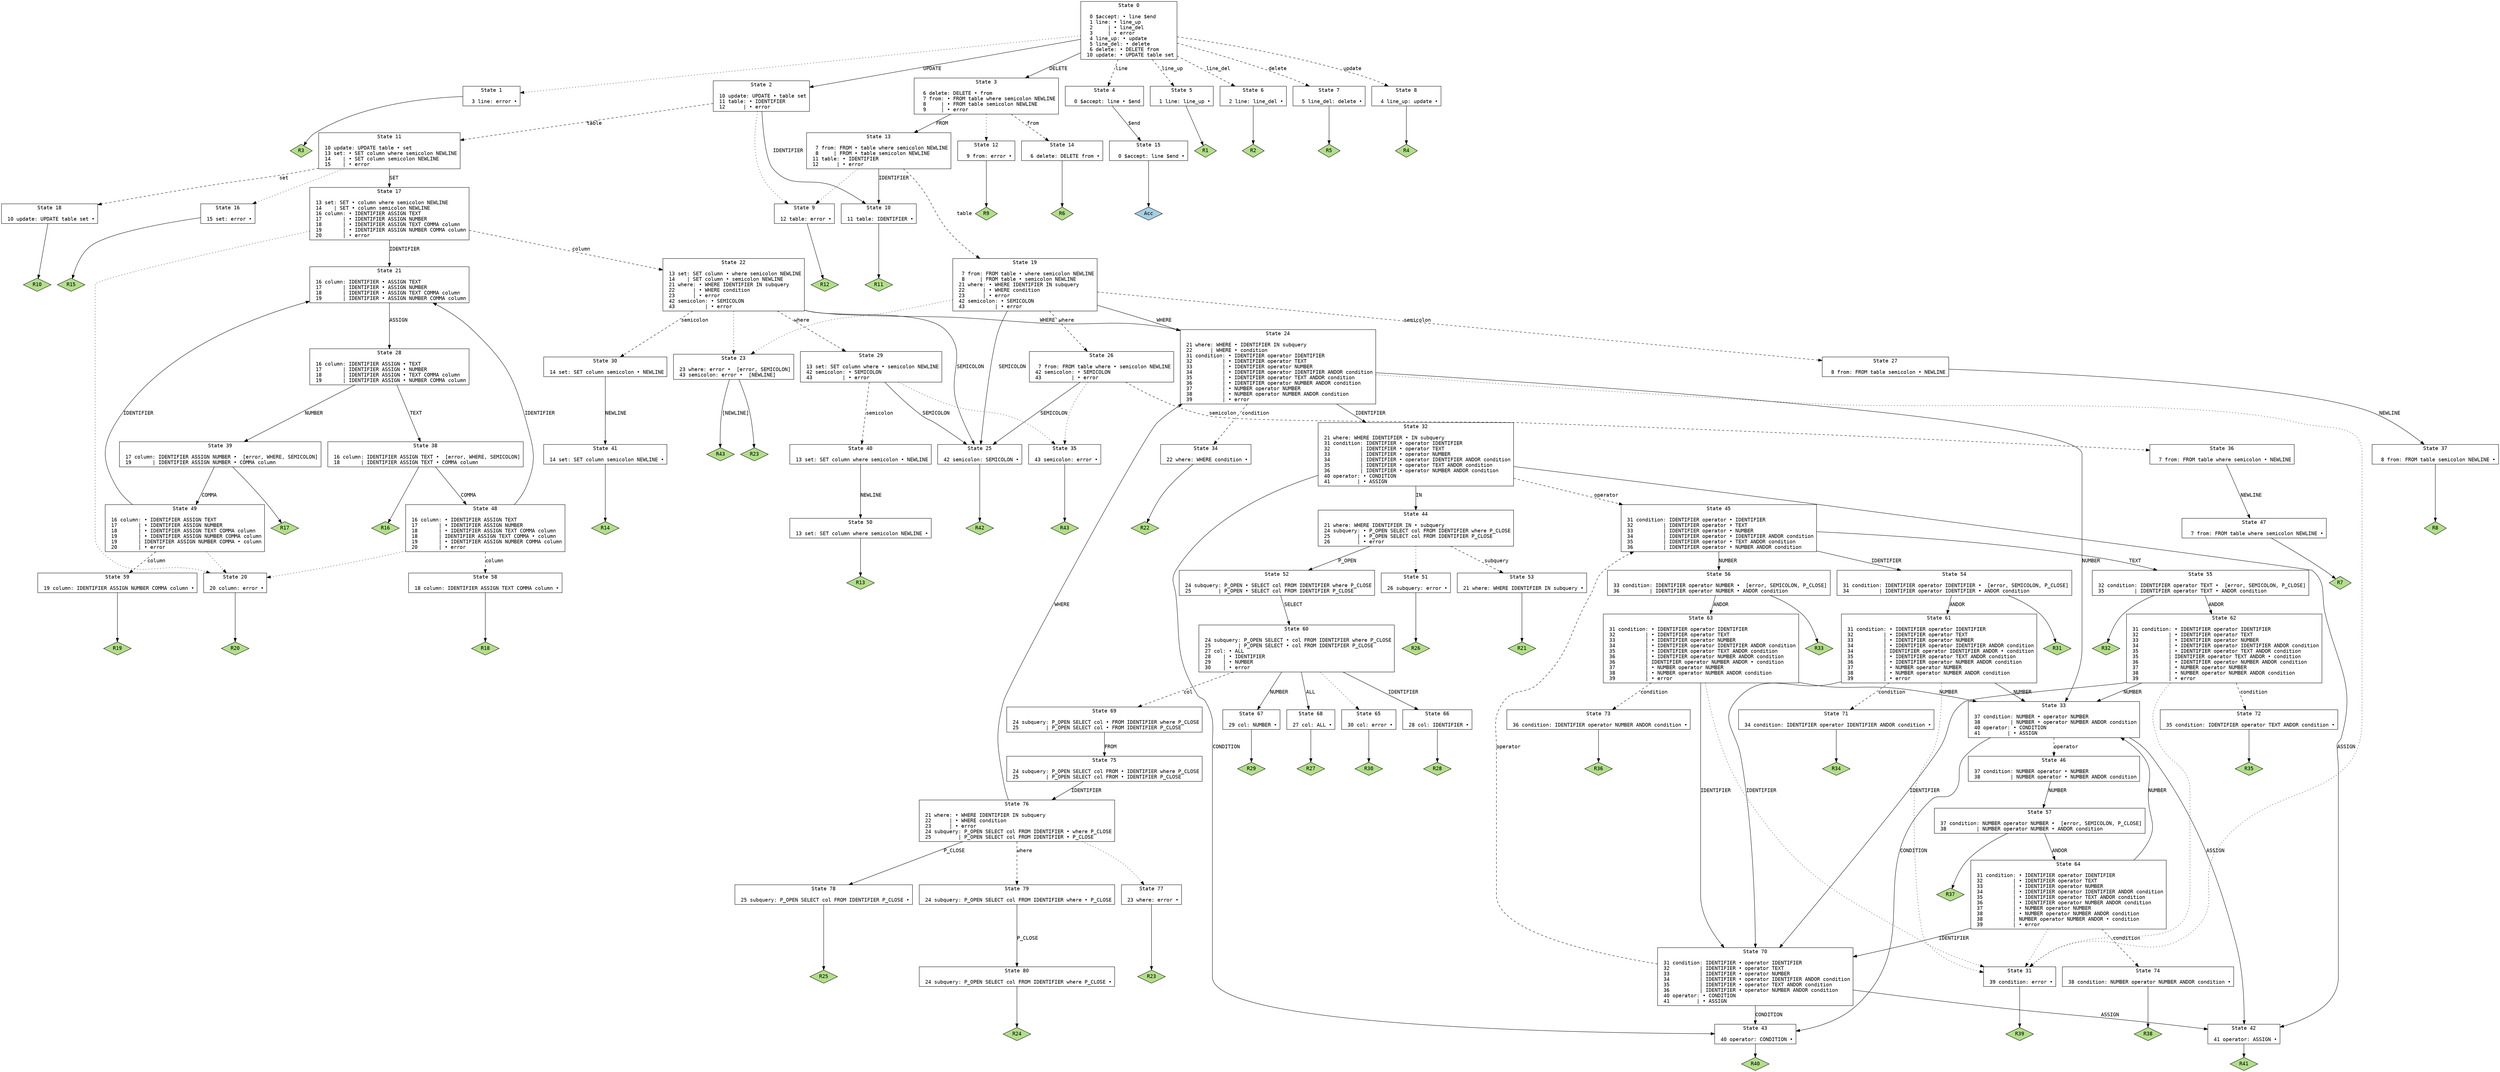 // Generated by GNU Bison 3.8.2.
// Report bugs to <bug-bison@gnu.org>.
// Home page: <https://www.gnu.org/software/bison/>.

digraph "main.y"
{
  node [fontname = courier, shape = box, colorscheme = paired6]
  edge [fontname = courier]

  0 [label="State 0\n\l  0 $accept: • line $end\l  1 line: • line_up\l  2     | • line_del\l  3     | • error\l  4 line_up: • update\l  5 line_del: • delete\l  6 delete: • DELETE from\l 10 update: • UPDATE table set\l"]
  0 -> 1 [style=dotted]
  0 -> 2 [style=solid label="UPDATE"]
  0 -> 3 [style=solid label="DELETE"]
  0 -> 4 [style=dashed label="line"]
  0 -> 5 [style=dashed label="line_up"]
  0 -> 6 [style=dashed label="line_del"]
  0 -> 7 [style=dashed label="delete"]
  0 -> 8 [style=dashed label="update"]
  1 [label="State 1\n\l  3 line: error •\l"]
  1 -> "1R3" [style=solid]
 "1R3" [label="R3", fillcolor=3, shape=diamond, style=filled]
  2 [label="State 2\n\l 10 update: UPDATE • table set\l 11 table: • IDENTIFIER\l 12      | • error\l"]
  2 -> 9 [style=dotted]
  2 -> 10 [style=solid label="IDENTIFIER"]
  2 -> 11 [style=dashed label="table"]
  3 [label="State 3\n\l  6 delete: DELETE • from\l  7 from: • FROM table where semicolon NEWLINE\l  8     | • FROM table semicolon NEWLINE\l  9     | • error\l"]
  3 -> 12 [style=dotted]
  3 -> 13 [style=solid label="FROM"]
  3 -> 14 [style=dashed label="from"]
  4 [label="State 4\n\l  0 $accept: line • $end\l"]
  4 -> 15 [style=solid label="$end"]
  5 [label="State 5\n\l  1 line: line_up •\l"]
  5 -> "5R1" [style=solid]
 "5R1" [label="R1", fillcolor=3, shape=diamond, style=filled]
  6 [label="State 6\n\l  2 line: line_del •\l"]
  6 -> "6R2" [style=solid]
 "6R2" [label="R2", fillcolor=3, shape=diamond, style=filled]
  7 [label="State 7\n\l  5 line_del: delete •\l"]
  7 -> "7R5" [style=solid]
 "7R5" [label="R5", fillcolor=3, shape=diamond, style=filled]
  8 [label="State 8\n\l  4 line_up: update •\l"]
  8 -> "8R4" [style=solid]
 "8R4" [label="R4", fillcolor=3, shape=diamond, style=filled]
  9 [label="State 9\n\l 12 table: error •\l"]
  9 -> "9R12" [style=solid]
 "9R12" [label="R12", fillcolor=3, shape=diamond, style=filled]
  10 [label="State 10\n\l 11 table: IDENTIFIER •\l"]
  10 -> "10R11" [style=solid]
 "10R11" [label="R11", fillcolor=3, shape=diamond, style=filled]
  11 [label="State 11\n\l 10 update: UPDATE table • set\l 13 set: • SET column where semicolon NEWLINE\l 14    | • SET column semicolon NEWLINE\l 15    | • error\l"]
  11 -> 16 [style=dotted]
  11 -> 17 [style=solid label="SET"]
  11 -> 18 [style=dashed label="set"]
  12 [label="State 12\n\l  9 from: error •\l"]
  12 -> "12R9" [style=solid]
 "12R9" [label="R9", fillcolor=3, shape=diamond, style=filled]
  13 [label="State 13\n\l  7 from: FROM • table where semicolon NEWLINE\l  8     | FROM • table semicolon NEWLINE\l 11 table: • IDENTIFIER\l 12      | • error\l"]
  13 -> 9 [style=dotted]
  13 -> 10 [style=solid label="IDENTIFIER"]
  13 -> 19 [style=dashed label="table"]
  14 [label="State 14\n\l  6 delete: DELETE from •\l"]
  14 -> "14R6" [style=solid]
 "14R6" [label="R6", fillcolor=3, shape=diamond, style=filled]
  15 [label="State 15\n\l  0 $accept: line $end •\l"]
  15 -> "15R0" [style=solid]
 "15R0" [label="Acc", fillcolor=1, shape=diamond, style=filled]
  16 [label="State 16\n\l 15 set: error •\l"]
  16 -> "16R15" [style=solid]
 "16R15" [label="R15", fillcolor=3, shape=diamond, style=filled]
  17 [label="State 17\n\l 13 set: SET • column where semicolon NEWLINE\l 14    | SET • column semicolon NEWLINE\l 16 column: • IDENTIFIER ASSIGN TEXT\l 17       | • IDENTIFIER ASSIGN NUMBER\l 18       | • IDENTIFIER ASSIGN TEXT COMMA column\l 19       | • IDENTIFIER ASSIGN NUMBER COMMA column\l 20       | • error\l"]
  17 -> 20 [style=dotted]
  17 -> 21 [style=solid label="IDENTIFIER"]
  17 -> 22 [style=dashed label="column"]
  18 [label="State 18\n\l 10 update: UPDATE table set •\l"]
  18 -> "18R10" [style=solid]
 "18R10" [label="R10", fillcolor=3, shape=diamond, style=filled]
  19 [label="State 19\n\l  7 from: FROM table • where semicolon NEWLINE\l  8     | FROM table • semicolon NEWLINE\l 21 where: • WHERE IDENTIFIER IN subquery\l 22      | • WHERE condition\l 23      | • error\l 42 semicolon: • SEMICOLON\l 43          | • error\l"]
  19 -> 23 [style=dotted]
  19 -> 24 [style=solid label="WHERE"]
  19 -> 25 [style=solid label="SEMICOLON"]
  19 -> 26 [style=dashed label="where"]
  19 -> 27 [style=dashed label="semicolon"]
  20 [label="State 20\n\l 20 column: error •\l"]
  20 -> "20R20" [style=solid]
 "20R20" [label="R20", fillcolor=3, shape=diamond, style=filled]
  21 [label="State 21\n\l 16 column: IDENTIFIER • ASSIGN TEXT\l 17       | IDENTIFIER • ASSIGN NUMBER\l 18       | IDENTIFIER • ASSIGN TEXT COMMA column\l 19       | IDENTIFIER • ASSIGN NUMBER COMMA column\l"]
  21 -> 28 [style=solid label="ASSIGN"]
  22 [label="State 22\n\l 13 set: SET column • where semicolon NEWLINE\l 14    | SET column • semicolon NEWLINE\l 21 where: • WHERE IDENTIFIER IN subquery\l 22      | • WHERE condition\l 23      | • error\l 42 semicolon: • SEMICOLON\l 43          | • error\l"]
  22 -> 23 [style=dotted]
  22 -> 24 [style=solid label="WHERE"]
  22 -> 25 [style=solid label="SEMICOLON"]
  22 -> 29 [style=dashed label="where"]
  22 -> 30 [style=dashed label="semicolon"]
  23 [label="State 23\n\l 23 where: error •  [error, SEMICOLON]\l 43 semicolon: error •  [NEWLINE]\l"]
  23 -> "23R23" [style=solid]
 "23R23" [label="R23", fillcolor=3, shape=diamond, style=filled]
  23 -> "23R43" [label="[NEWLINE]", style=solid]
 "23R43" [label="R43", fillcolor=3, shape=diamond, style=filled]
  24 [label="State 24\n\l 21 where: WHERE • IDENTIFIER IN subquery\l 22      | WHERE • condition\l 31 condition: • IDENTIFIER operator IDENTIFIER\l 32          | • IDENTIFIER operator TEXT\l 33          | • IDENTIFIER operator NUMBER\l 34          | • IDENTIFIER operator IDENTIFIER ANDOR condition\l 35          | • IDENTIFIER operator TEXT ANDOR condition\l 36          | • IDENTIFIER operator NUMBER ANDOR condition\l 37          | • NUMBER operator NUMBER\l 38          | • NUMBER operator NUMBER ANDOR condition\l 39          | • error\l"]
  24 -> 31 [style=dotted]
  24 -> 32 [style=solid label="IDENTIFIER"]
  24 -> 33 [style=solid label="NUMBER"]
  24 -> 34 [style=dashed label="condition"]
  25 [label="State 25\n\l 42 semicolon: SEMICOLON •\l"]
  25 -> "25R42" [style=solid]
 "25R42" [label="R42", fillcolor=3, shape=diamond, style=filled]
  26 [label="State 26\n\l  7 from: FROM table where • semicolon NEWLINE\l 42 semicolon: • SEMICOLON\l 43          | • error\l"]
  26 -> 35 [style=dotted]
  26 -> 25 [style=solid label="SEMICOLON"]
  26 -> 36 [style=dashed label="semicolon"]
  27 [label="State 27\n\l  8 from: FROM table semicolon • NEWLINE\l"]
  27 -> 37 [style=solid label="NEWLINE"]
  28 [label="State 28\n\l 16 column: IDENTIFIER ASSIGN • TEXT\l 17       | IDENTIFIER ASSIGN • NUMBER\l 18       | IDENTIFIER ASSIGN • TEXT COMMA column\l 19       | IDENTIFIER ASSIGN • NUMBER COMMA column\l"]
  28 -> 38 [style=solid label="TEXT"]
  28 -> 39 [style=solid label="NUMBER"]
  29 [label="State 29\n\l 13 set: SET column where • semicolon NEWLINE\l 42 semicolon: • SEMICOLON\l 43          | • error\l"]
  29 -> 35 [style=dotted]
  29 -> 25 [style=solid label="SEMICOLON"]
  29 -> 40 [style=dashed label="semicolon"]
  30 [label="State 30\n\l 14 set: SET column semicolon • NEWLINE\l"]
  30 -> 41 [style=solid label="NEWLINE"]
  31 [label="State 31\n\l 39 condition: error •\l"]
  31 -> "31R39" [style=solid]
 "31R39" [label="R39", fillcolor=3, shape=diamond, style=filled]
  32 [label="State 32\n\l 21 where: WHERE IDENTIFIER • IN subquery\l 31 condition: IDENTIFIER • operator IDENTIFIER\l 32          | IDENTIFIER • operator TEXT\l 33          | IDENTIFIER • operator NUMBER\l 34          | IDENTIFIER • operator IDENTIFIER ANDOR condition\l 35          | IDENTIFIER • operator TEXT ANDOR condition\l 36          | IDENTIFIER • operator NUMBER ANDOR condition\l 40 operator: • CONDITION\l 41         | • ASSIGN\l"]
  32 -> 42 [style=solid label="ASSIGN"]
  32 -> 43 [style=solid label="CONDITION"]
  32 -> 44 [style=solid label="IN"]
  32 -> 45 [style=dashed label="operator"]
  33 [label="State 33\n\l 37 condition: NUMBER • operator NUMBER\l 38          | NUMBER • operator NUMBER ANDOR condition\l 40 operator: • CONDITION\l 41         | • ASSIGN\l"]
  33 -> 42 [style=solid label="ASSIGN"]
  33 -> 43 [style=solid label="CONDITION"]
  33 -> 46 [style=dashed label="operator"]
  34 [label="State 34\n\l 22 where: WHERE condition •\l"]
  34 -> "34R22" [style=solid]
 "34R22" [label="R22", fillcolor=3, shape=diamond, style=filled]
  35 [label="State 35\n\l 43 semicolon: error •\l"]
  35 -> "35R43" [style=solid]
 "35R43" [label="R43", fillcolor=3, shape=diamond, style=filled]
  36 [label="State 36\n\l  7 from: FROM table where semicolon • NEWLINE\l"]
  36 -> 47 [style=solid label="NEWLINE"]
  37 [label="State 37\n\l  8 from: FROM table semicolon NEWLINE •\l"]
  37 -> "37R8" [style=solid]
 "37R8" [label="R8", fillcolor=3, shape=diamond, style=filled]
  38 [label="State 38\n\l 16 column: IDENTIFIER ASSIGN TEXT •  [error, WHERE, SEMICOLON]\l 18       | IDENTIFIER ASSIGN TEXT • COMMA column\l"]
  38 -> 48 [style=solid label="COMMA"]
  38 -> "38R16" [style=solid]
 "38R16" [label="R16", fillcolor=3, shape=diamond, style=filled]
  39 [label="State 39\n\l 17 column: IDENTIFIER ASSIGN NUMBER •  [error, WHERE, SEMICOLON]\l 19       | IDENTIFIER ASSIGN NUMBER • COMMA column\l"]
  39 -> 49 [style=solid label="COMMA"]
  39 -> "39R17" [style=solid]
 "39R17" [label="R17", fillcolor=3, shape=diamond, style=filled]
  40 [label="State 40\n\l 13 set: SET column where semicolon • NEWLINE\l"]
  40 -> 50 [style=solid label="NEWLINE"]
  41 [label="State 41\n\l 14 set: SET column semicolon NEWLINE •\l"]
  41 -> "41R14" [style=solid]
 "41R14" [label="R14", fillcolor=3, shape=diamond, style=filled]
  42 [label="State 42\n\l 41 operator: ASSIGN •\l"]
  42 -> "42R41" [style=solid]
 "42R41" [label="R41", fillcolor=3, shape=diamond, style=filled]
  43 [label="State 43\n\l 40 operator: CONDITION •\l"]
  43 -> "43R40" [style=solid]
 "43R40" [label="R40", fillcolor=3, shape=diamond, style=filled]
  44 [label="State 44\n\l 21 where: WHERE IDENTIFIER IN • subquery\l 24 subquery: • P_OPEN SELECT col FROM IDENTIFIER where P_CLOSE\l 25         | • P_OPEN SELECT col FROM IDENTIFIER P_CLOSE\l 26         | • error\l"]
  44 -> 51 [style=dotted]
  44 -> 52 [style=solid label="P_OPEN"]
  44 -> 53 [style=dashed label="subquery"]
  45 [label="State 45\n\l 31 condition: IDENTIFIER operator • IDENTIFIER\l 32          | IDENTIFIER operator • TEXT\l 33          | IDENTIFIER operator • NUMBER\l 34          | IDENTIFIER operator • IDENTIFIER ANDOR condition\l 35          | IDENTIFIER operator • TEXT ANDOR condition\l 36          | IDENTIFIER operator • NUMBER ANDOR condition\l"]
  45 -> 54 [style=solid label="IDENTIFIER"]
  45 -> 55 [style=solid label="TEXT"]
  45 -> 56 [style=solid label="NUMBER"]
  46 [label="State 46\n\l 37 condition: NUMBER operator • NUMBER\l 38          | NUMBER operator • NUMBER ANDOR condition\l"]
  46 -> 57 [style=solid label="NUMBER"]
  47 [label="State 47\n\l  7 from: FROM table where semicolon NEWLINE •\l"]
  47 -> "47R7" [style=solid]
 "47R7" [label="R7", fillcolor=3, shape=diamond, style=filled]
  48 [label="State 48\n\l 16 column: • IDENTIFIER ASSIGN TEXT\l 17       | • IDENTIFIER ASSIGN NUMBER\l 18       | • IDENTIFIER ASSIGN TEXT COMMA column\l 18       | IDENTIFIER ASSIGN TEXT COMMA • column\l 19       | • IDENTIFIER ASSIGN NUMBER COMMA column\l 20       | • error\l"]
  48 -> 20 [style=dotted]
  48 -> 21 [style=solid label="IDENTIFIER"]
  48 -> 58 [style=dashed label="column"]
  49 [label="State 49\n\l 16 column: • IDENTIFIER ASSIGN TEXT\l 17       | • IDENTIFIER ASSIGN NUMBER\l 18       | • IDENTIFIER ASSIGN TEXT COMMA column\l 19       | • IDENTIFIER ASSIGN NUMBER COMMA column\l 19       | IDENTIFIER ASSIGN NUMBER COMMA • column\l 20       | • error\l"]
  49 -> 20 [style=dotted]
  49 -> 21 [style=solid label="IDENTIFIER"]
  49 -> 59 [style=dashed label="column"]
  50 [label="State 50\n\l 13 set: SET column where semicolon NEWLINE •\l"]
  50 -> "50R13" [style=solid]
 "50R13" [label="R13", fillcolor=3, shape=diamond, style=filled]
  51 [label="State 51\n\l 26 subquery: error •\l"]
  51 -> "51R26" [style=solid]
 "51R26" [label="R26", fillcolor=3, shape=diamond, style=filled]
  52 [label="State 52\n\l 24 subquery: P_OPEN • SELECT col FROM IDENTIFIER where P_CLOSE\l 25         | P_OPEN • SELECT col FROM IDENTIFIER P_CLOSE\l"]
  52 -> 60 [style=solid label="SELECT"]
  53 [label="State 53\n\l 21 where: WHERE IDENTIFIER IN subquery •\l"]
  53 -> "53R21" [style=solid]
 "53R21" [label="R21", fillcolor=3, shape=diamond, style=filled]
  54 [label="State 54\n\l 31 condition: IDENTIFIER operator IDENTIFIER •  [error, SEMICOLON, P_CLOSE]\l 34          | IDENTIFIER operator IDENTIFIER • ANDOR condition\l"]
  54 -> 61 [style=solid label="ANDOR"]
  54 -> "54R31" [style=solid]
 "54R31" [label="R31", fillcolor=3, shape=diamond, style=filled]
  55 [label="State 55\n\l 32 condition: IDENTIFIER operator TEXT •  [error, SEMICOLON, P_CLOSE]\l 35          | IDENTIFIER operator TEXT • ANDOR condition\l"]
  55 -> 62 [style=solid label="ANDOR"]
  55 -> "55R32" [style=solid]
 "55R32" [label="R32", fillcolor=3, shape=diamond, style=filled]
  56 [label="State 56\n\l 33 condition: IDENTIFIER operator NUMBER •  [error, SEMICOLON, P_CLOSE]\l 36          | IDENTIFIER operator NUMBER • ANDOR condition\l"]
  56 -> 63 [style=solid label="ANDOR"]
  56 -> "56R33" [style=solid]
 "56R33" [label="R33", fillcolor=3, shape=diamond, style=filled]
  57 [label="State 57\n\l 37 condition: NUMBER operator NUMBER •  [error, SEMICOLON, P_CLOSE]\l 38          | NUMBER operator NUMBER • ANDOR condition\l"]
  57 -> 64 [style=solid label="ANDOR"]
  57 -> "57R37" [style=solid]
 "57R37" [label="R37", fillcolor=3, shape=diamond, style=filled]
  58 [label="State 58\n\l 18 column: IDENTIFIER ASSIGN TEXT COMMA column •\l"]
  58 -> "58R18" [style=solid]
 "58R18" [label="R18", fillcolor=3, shape=diamond, style=filled]
  59 [label="State 59\n\l 19 column: IDENTIFIER ASSIGN NUMBER COMMA column •\l"]
  59 -> "59R19" [style=solid]
 "59R19" [label="R19", fillcolor=3, shape=diamond, style=filled]
  60 [label="State 60\n\l 24 subquery: P_OPEN SELECT • col FROM IDENTIFIER where P_CLOSE\l 25         | P_OPEN SELECT • col FROM IDENTIFIER P_CLOSE\l 27 col: • ALL\l 28    | • IDENTIFIER\l 29    | • NUMBER\l 30    | • error\l"]
  60 -> 65 [style=dotted]
  60 -> 66 [style=solid label="IDENTIFIER"]
  60 -> 67 [style=solid label="NUMBER"]
  60 -> 68 [style=solid label="ALL"]
  60 -> 69 [style=dashed label="col"]
  61 [label="State 61\n\l 31 condition: • IDENTIFIER operator IDENTIFIER\l 32          | • IDENTIFIER operator TEXT\l 33          | • IDENTIFIER operator NUMBER\l 34          | • IDENTIFIER operator IDENTIFIER ANDOR condition\l 34          | IDENTIFIER operator IDENTIFIER ANDOR • condition\l 35          | • IDENTIFIER operator TEXT ANDOR condition\l 36          | • IDENTIFIER operator NUMBER ANDOR condition\l 37          | • NUMBER operator NUMBER\l 38          | • NUMBER operator NUMBER ANDOR condition\l 39          | • error\l"]
  61 -> 31 [style=dotted]
  61 -> 70 [style=solid label="IDENTIFIER"]
  61 -> 33 [style=solid label="NUMBER"]
  61 -> 71 [style=dashed label="condition"]
  62 [label="State 62\n\l 31 condition: • IDENTIFIER operator IDENTIFIER\l 32          | • IDENTIFIER operator TEXT\l 33          | • IDENTIFIER operator NUMBER\l 34          | • IDENTIFIER operator IDENTIFIER ANDOR condition\l 35          | • IDENTIFIER operator TEXT ANDOR condition\l 35          | IDENTIFIER operator TEXT ANDOR • condition\l 36          | • IDENTIFIER operator NUMBER ANDOR condition\l 37          | • NUMBER operator NUMBER\l 38          | • NUMBER operator NUMBER ANDOR condition\l 39          | • error\l"]
  62 -> 31 [style=dotted]
  62 -> 70 [style=solid label="IDENTIFIER"]
  62 -> 33 [style=solid label="NUMBER"]
  62 -> 72 [style=dashed label="condition"]
  63 [label="State 63\n\l 31 condition: • IDENTIFIER operator IDENTIFIER\l 32          | • IDENTIFIER operator TEXT\l 33          | • IDENTIFIER operator NUMBER\l 34          | • IDENTIFIER operator IDENTIFIER ANDOR condition\l 35          | • IDENTIFIER operator TEXT ANDOR condition\l 36          | • IDENTIFIER operator NUMBER ANDOR condition\l 36          | IDENTIFIER operator NUMBER ANDOR • condition\l 37          | • NUMBER operator NUMBER\l 38          | • NUMBER operator NUMBER ANDOR condition\l 39          | • error\l"]
  63 -> 31 [style=dotted]
  63 -> 70 [style=solid label="IDENTIFIER"]
  63 -> 33 [style=solid label="NUMBER"]
  63 -> 73 [style=dashed label="condition"]
  64 [label="State 64\n\l 31 condition: • IDENTIFIER operator IDENTIFIER\l 32          | • IDENTIFIER operator TEXT\l 33          | • IDENTIFIER operator NUMBER\l 34          | • IDENTIFIER operator IDENTIFIER ANDOR condition\l 35          | • IDENTIFIER operator TEXT ANDOR condition\l 36          | • IDENTIFIER operator NUMBER ANDOR condition\l 37          | • NUMBER operator NUMBER\l 38          | • NUMBER operator NUMBER ANDOR condition\l 38          | NUMBER operator NUMBER ANDOR • condition\l 39          | • error\l"]
  64 -> 31 [style=dotted]
  64 -> 70 [style=solid label="IDENTIFIER"]
  64 -> 33 [style=solid label="NUMBER"]
  64 -> 74 [style=dashed label="condition"]
  65 [label="State 65\n\l 30 col: error •\l"]
  65 -> "65R30" [style=solid]
 "65R30" [label="R30", fillcolor=3, shape=diamond, style=filled]
  66 [label="State 66\n\l 28 col: IDENTIFIER •\l"]
  66 -> "66R28" [style=solid]
 "66R28" [label="R28", fillcolor=3, shape=diamond, style=filled]
  67 [label="State 67\n\l 29 col: NUMBER •\l"]
  67 -> "67R29" [style=solid]
 "67R29" [label="R29", fillcolor=3, shape=diamond, style=filled]
  68 [label="State 68\n\l 27 col: ALL •\l"]
  68 -> "68R27" [style=solid]
 "68R27" [label="R27", fillcolor=3, shape=diamond, style=filled]
  69 [label="State 69\n\l 24 subquery: P_OPEN SELECT col • FROM IDENTIFIER where P_CLOSE\l 25         | P_OPEN SELECT col • FROM IDENTIFIER P_CLOSE\l"]
  69 -> 75 [style=solid label="FROM"]
  70 [label="State 70\n\l 31 condition: IDENTIFIER • operator IDENTIFIER\l 32          | IDENTIFIER • operator TEXT\l 33          | IDENTIFIER • operator NUMBER\l 34          | IDENTIFIER • operator IDENTIFIER ANDOR condition\l 35          | IDENTIFIER • operator TEXT ANDOR condition\l 36          | IDENTIFIER • operator NUMBER ANDOR condition\l 40 operator: • CONDITION\l 41         | • ASSIGN\l"]
  70 -> 42 [style=solid label="ASSIGN"]
  70 -> 43 [style=solid label="CONDITION"]
  70 -> 45 [style=dashed label="operator"]
  71 [label="State 71\n\l 34 condition: IDENTIFIER operator IDENTIFIER ANDOR condition •\l"]
  71 -> "71R34" [style=solid]
 "71R34" [label="R34", fillcolor=3, shape=diamond, style=filled]
  72 [label="State 72\n\l 35 condition: IDENTIFIER operator TEXT ANDOR condition •\l"]
  72 -> "72R35" [style=solid]
 "72R35" [label="R35", fillcolor=3, shape=diamond, style=filled]
  73 [label="State 73\n\l 36 condition: IDENTIFIER operator NUMBER ANDOR condition •\l"]
  73 -> "73R36" [style=solid]
 "73R36" [label="R36", fillcolor=3, shape=diamond, style=filled]
  74 [label="State 74\n\l 38 condition: NUMBER operator NUMBER ANDOR condition •\l"]
  74 -> "74R38" [style=solid]
 "74R38" [label="R38", fillcolor=3, shape=diamond, style=filled]
  75 [label="State 75\n\l 24 subquery: P_OPEN SELECT col FROM • IDENTIFIER where P_CLOSE\l 25         | P_OPEN SELECT col FROM • IDENTIFIER P_CLOSE\l"]
  75 -> 76 [style=solid label="IDENTIFIER"]
  76 [label="State 76\n\l 21 where: • WHERE IDENTIFIER IN subquery\l 22      | • WHERE condition\l 23      | • error\l 24 subquery: P_OPEN SELECT col FROM IDENTIFIER • where P_CLOSE\l 25         | P_OPEN SELECT col FROM IDENTIFIER • P_CLOSE\l"]
  76 -> 77 [style=dotted]
  76 -> 24 [style=solid label="WHERE"]
  76 -> 78 [style=solid label="P_CLOSE"]
  76 -> 79 [style=dashed label="where"]
  77 [label="State 77\n\l 23 where: error •\l"]
  77 -> "77R23" [style=solid]
 "77R23" [label="R23", fillcolor=3, shape=diamond, style=filled]
  78 [label="State 78\n\l 25 subquery: P_OPEN SELECT col FROM IDENTIFIER P_CLOSE •\l"]
  78 -> "78R25" [style=solid]
 "78R25" [label="R25", fillcolor=3, shape=diamond, style=filled]
  79 [label="State 79\n\l 24 subquery: P_OPEN SELECT col FROM IDENTIFIER where • P_CLOSE\l"]
  79 -> 80 [style=solid label="P_CLOSE"]
  80 [label="State 80\n\l 24 subquery: P_OPEN SELECT col FROM IDENTIFIER where P_CLOSE •\l"]
  80 -> "80R24" [style=solid]
 "80R24" [label="R24", fillcolor=3, shape=diamond, style=filled]
}
